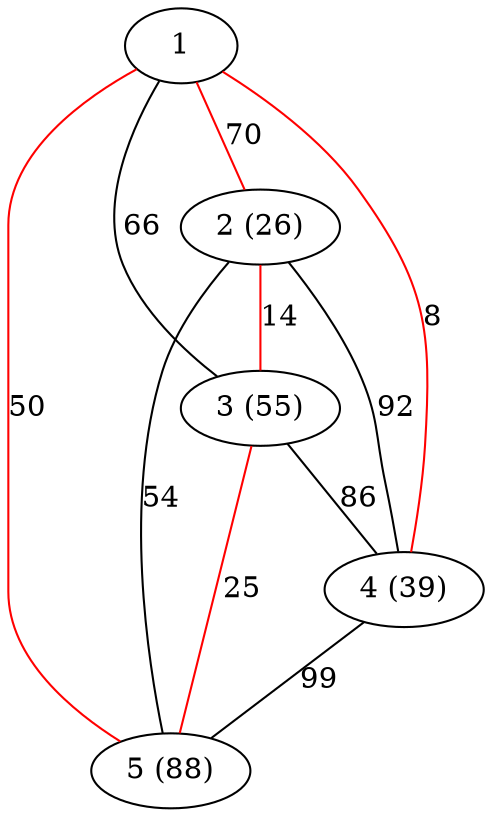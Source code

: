 graph g {
1 -- 2 [label=70 color=red]
1 -- 3 [label=66 color=black]
4 -- 5 [label=99 color=black]
1 -- 4 [label=8 color=red]
1 -- 5 [label=50 color=red]
2 -- 3 [label=14 color=red]
2 -- 5 [label=54 color=black]
3 -- 4 [label=86 color=black]
2 -- 4 [label=92 color=black]
3 -- 5 [label=25 color=red]
2 [label="2 (26)"]
3 [label="3 (55)"]
4 [label="4 (39)"]
5 [label="5 (88)"]
}